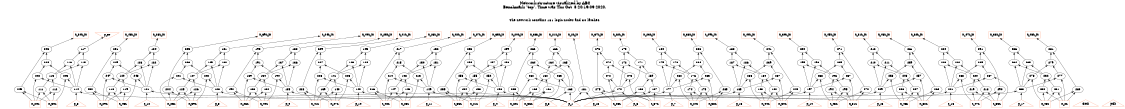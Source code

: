 # Network structure generated by ABC

digraph network {
size = "7.5,10";
center = true;
edge [dir = back];

{
  node [shape = plaintext];
  edge [style = invis];
  LevelTitle1 [label=""];
  LevelTitle2 [label=""];
  Level5 [label = ""];
  Level4 [label = ""];
  Level3 [label = ""];
  Level2 [label = ""];
  Level1 [label = ""];
  Level0 [label = ""];
  LevelTitle1 ->  LevelTitle2 ->  Level5 ->  Level4 ->  Level3 ->  Level2 ->  Level1 ->  Level0;
}

{
  rank = same;
  LevelTitle1;
  title1 [shape=plaintext,
          fontsize=20,
          fontname = "Times-Roman",
          label="Network structure visualized by ABC\nBenchmark \"top\". Time was Thu Oct  8 20:19:09 2020. "
         ];
}

{
  rank = same;
  LevelTitle2;
  title2 [shape=plaintext,
          fontsize=18,
          fontname = "Times-Roman",
          label="The network contains 181 logic nodes and 30 latches.\n"
         ];
}

{
  rank = same;
  Level5;
  Node20 [label = "p_50", shape = invtriangle, color = coral, fillcolor = coral];
  Node22 [label = "n_28L_in", shape = box, color = coral, fillcolor = coral];
  Node25 [label = "n_24L_in", shape = box, color = coral, fillcolor = coral];
  Node28 [label = "n_25L_in", shape = box, color = coral, fillcolor = coral];
  Node31 [label = "n_26L_in", shape = box, color = coral, fillcolor = coral];
  Node34 [label = "n_27L_in", shape = box, color = coral, fillcolor = coral];
  Node37 [label = "n_20L_in", shape = box, color = coral, fillcolor = coral];
  Node40 [label = "n_21L_in", shape = box, color = coral, fillcolor = coral];
  Node43 [label = "n_22L_in", shape = box, color = coral, fillcolor = coral];
  Node46 [label = "n_23L_in", shape = box, color = coral, fillcolor = coral];
  Node49 [label = "n_2L_in", shape = box, color = coral, fillcolor = coral];
  Node52 [label = "n_29L_in", shape = box, color = coral, fillcolor = coral];
  Node55 [label = "n_40L_in", shape = box, color = coral, fillcolor = coral];
  Node58 [label = "n_30L_in", shape = box, color = coral, fillcolor = coral];
  Node61 [label = "n_39L_in", shape = box, color = coral, fillcolor = coral];
  Node64 [label = "n_31L_in", shape = box, color = coral, fillcolor = coral];
  Node67 [label = "n_42L_in", shape = box, color = coral, fillcolor = coral];
  Node70 [label = "n_32L_in", shape = box, color = coral, fillcolor = coral];
  Node73 [label = "n_41L_in", shape = box, color = coral, fillcolor = coral];
  Node76 [label = "n_33L_in", shape = box, color = coral, fillcolor = coral];
  Node79 [label = "n_44L_in", shape = box, color = coral, fillcolor = coral];
  Node82 [label = "n_34L_in", shape = box, color = coral, fillcolor = coral];
  Node85 [label = "n_43L_in", shape = box, color = coral, fillcolor = coral];
  Node88 [label = "n_35L_in", shape = box, color = coral, fillcolor = coral];
  Node91 [label = "n_46L_in", shape = box, color = coral, fillcolor = coral];
  Node94 [label = "n_36L_in", shape = box, color = coral, fillcolor = coral];
  Node97 [label = "n_45L_in", shape = box, color = coral, fillcolor = coral];
  Node100 [label = "n_37L_in", shape = box, color = coral, fillcolor = coral];
  Node103 [label = "n_48L_in", shape = box, color = coral, fillcolor = coral];
  Node106 [label = "n_38L_in", shape = box, color = coral, fillcolor = coral];
  Node109 [label = "n_47L_in", shape = box, color = coral, fillcolor = coral];
}

{
  rank = same;
  Level4;
  Node117 [label = "117\n", shape = ellipse];
  Node124 [label = "124\n", shape = ellipse];
  Node131 [label = "131\n", shape = ellipse];
  Node138 [label = "138\n", shape = ellipse];
  Node145 [label = "145\n", shape = ellipse];
  Node152 [label = "152\n", shape = ellipse];
  Node159 [label = "159\n", shape = ellipse];
  Node166 [label = "166\n", shape = ellipse];
  Node173 [label = "173\n", shape = ellipse];
  Node180 [label = "180\n", shape = ellipse];
  Node188 [label = "188\n", shape = ellipse];
  Node193 [label = "193\n", shape = ellipse];
  Node200 [label = "200\n", shape = ellipse];
  Node205 [label = "205\n", shape = ellipse];
  Node212 [label = "212\n", shape = ellipse];
  Node217 [label = "217\n", shape = ellipse];
  Node224 [label = "224\n", shape = ellipse];
  Node229 [label = "229\n", shape = ellipse];
  Node236 [label = "236\n", shape = ellipse];
  Node241 [label = "241\n", shape = ellipse];
  Node246 [label = "246\n", shape = ellipse];
  Node251 [label = "251\n", shape = ellipse];
  Node256 [label = "256\n", shape = ellipse];
  Node261 [label = "261\n", shape = ellipse];
  Node266 [label = "266\n", shape = ellipse];
  Node271 [label = "271\n", shape = ellipse];
  Node276 [label = "276\n", shape = ellipse];
  Node281 [label = "281\n", shape = ellipse];
  Node286 [label = "286\n", shape = ellipse];
  Node291 [label = "291\n", shape = ellipse];
}

{
  rank = same;
  Level3;
  Node115 [label = "115\n", shape = ellipse];
  Node116 [label = "116\n", shape = ellipse];
  Node122 [label = "122\n", shape = ellipse];
  Node123 [label = "123\n", shape = ellipse];
  Node129 [label = "129\n", shape = ellipse];
  Node130 [label = "130\n", shape = ellipse];
  Node136 [label = "136\n", shape = ellipse];
  Node137 [label = "137\n", shape = ellipse];
  Node143 [label = "143\n", shape = ellipse];
  Node144 [label = "144\n", shape = ellipse];
  Node150 [label = "150\n", shape = ellipse];
  Node151 [label = "151\n", shape = ellipse];
  Node157 [label = "157\n", shape = ellipse];
  Node158 [label = "158\n", shape = ellipse];
  Node164 [label = "164\n", shape = ellipse];
  Node165 [label = "165\n", shape = ellipse];
  Node171 [label = "171\n", shape = ellipse];
  Node172 [label = "172\n", shape = ellipse];
  Node178 [label = "178\n", shape = ellipse];
  Node179 [label = "179\n", shape = ellipse];
  Node186 [label = "186\n", shape = ellipse];
  Node187 [label = "187\n", shape = ellipse];
  Node191 [label = "191\n", shape = ellipse];
  Node198 [label = "198\n", shape = ellipse];
  Node199 [label = "199\n", shape = ellipse];
  Node203 [label = "203\n", shape = ellipse];
  Node210 [label = "210\n", shape = ellipse];
  Node211 [label = "211\n", shape = ellipse];
  Node215 [label = "215\n", shape = ellipse];
  Node222 [label = "222\n", shape = ellipse];
  Node223 [label = "223\n", shape = ellipse];
  Node227 [label = "227\n", shape = ellipse];
  Node234 [label = "234\n", shape = ellipse];
  Node235 [label = "235\n", shape = ellipse];
  Node239 [label = "239\n", shape = ellipse];
  Node244 [label = "244\n", shape = ellipse];
  Node249 [label = "249\n", shape = ellipse];
  Node254 [label = "254\n", shape = ellipse];
  Node259 [label = "259\n", shape = ellipse];
  Node264 [label = "264\n", shape = ellipse];
  Node269 [label = "269\n", shape = ellipse];
  Node274 [label = "274\n", shape = ellipse];
  Node279 [label = "279\n", shape = ellipse];
  Node284 [label = "284\n", shape = ellipse];
  Node289 [label = "289\n", shape = ellipse];
}

{
  rank = same;
  Level2;
  Node113 [label = "113\n", shape = ellipse];
  Node120 [label = "120\n", shape = ellipse];
  Node127 [label = "127\n", shape = ellipse];
  Node134 [label = "134\n", shape = ellipse];
  Node141 [label = "141\n", shape = ellipse];
  Node148 [label = "148\n", shape = ellipse];
  Node155 [label = "155\n", shape = ellipse];
  Node162 [label = "162\n", shape = ellipse];
  Node169 [label = "169\n", shape = ellipse];
  Node176 [label = "176\n", shape = ellipse];
  Node184 [label = "184\n", shape = ellipse];
  Node189 [label = "189\n", shape = ellipse];
  Node190 [label = "190\n", shape = ellipse];
  Node196 [label = "196\n", shape = ellipse];
  Node201 [label = "201\n", shape = ellipse];
  Node202 [label = "202\n", shape = ellipse];
  Node208 [label = "208\n", shape = ellipse];
  Node213 [label = "213\n", shape = ellipse];
  Node214 [label = "214\n", shape = ellipse];
  Node220 [label = "220\n", shape = ellipse];
  Node225 [label = "225\n", shape = ellipse];
  Node226 [label = "226\n", shape = ellipse];
  Node232 [label = "232\n", shape = ellipse];
  Node237 [label = "237\n", shape = ellipse];
  Node238 [label = "238\n", shape = ellipse];
  Node242 [label = "242\n", shape = ellipse];
  Node243 [label = "243\n", shape = ellipse];
  Node247 [label = "247\n", shape = ellipse];
  Node248 [label = "248\n", shape = ellipse];
  Node252 [label = "252\n", shape = ellipse];
  Node253 [label = "253\n", shape = ellipse];
  Node257 [label = "257\n", shape = ellipse];
  Node258 [label = "258\n", shape = ellipse];
  Node262 [label = "262\n", shape = ellipse];
  Node263 [label = "263\n", shape = ellipse];
  Node267 [label = "267\n", shape = ellipse];
  Node268 [label = "268\n", shape = ellipse];
  Node272 [label = "272\n", shape = ellipse];
  Node273 [label = "273\n", shape = ellipse];
  Node277 [label = "277\n", shape = ellipse];
  Node278 [label = "278\n", shape = ellipse];
  Node282 [label = "282\n", shape = ellipse];
  Node283 [label = "283\n", shape = ellipse];
  Node287 [label = "287\n", shape = ellipse];
  Node288 [label = "288\n", shape = ellipse];
}

{
  rank = same;
  Level1;
  Node111 [label = "111\n", shape = ellipse];
  Node112 [label = "112\n", shape = ellipse];
  Node114 [label = "114\n", shape = ellipse];
  Node118 [label = "118\n", shape = ellipse];
  Node119 [label = "119\n", shape = ellipse];
  Node121 [label = "121\n", shape = ellipse];
  Node125 [label = "125\n", shape = ellipse];
  Node126 [label = "126\n", shape = ellipse];
  Node128 [label = "128\n", shape = ellipse];
  Node132 [label = "132\n", shape = ellipse];
  Node133 [label = "133\n", shape = ellipse];
  Node135 [label = "135\n", shape = ellipse];
  Node139 [label = "139\n", shape = ellipse];
  Node140 [label = "140\n", shape = ellipse];
  Node142 [label = "142\n", shape = ellipse];
  Node146 [label = "146\n", shape = ellipse];
  Node147 [label = "147\n", shape = ellipse];
  Node149 [label = "149\n", shape = ellipse];
  Node153 [label = "153\n", shape = ellipse];
  Node154 [label = "154\n", shape = ellipse];
  Node156 [label = "156\n", shape = ellipse];
  Node160 [label = "160\n", shape = ellipse];
  Node161 [label = "161\n", shape = ellipse];
  Node163 [label = "163\n", shape = ellipse];
  Node167 [label = "167\n", shape = ellipse];
  Node168 [label = "168\n", shape = ellipse];
  Node170 [label = "170\n", shape = ellipse];
  Node174 [label = "174\n", shape = ellipse];
  Node175 [label = "175\n", shape = ellipse];
  Node177 [label = "177\n", shape = ellipse];
  Node181 [label = "181\n", shape = ellipse];
  Node182 [label = "182\n", shape = ellipse];
  Node183 [label = "183\n", shape = ellipse];
  Node185 [label = "185\n", shape = ellipse];
  Node192 [label = "192\n", shape = ellipse];
  Node194 [label = "194\n", shape = ellipse];
  Node195 [label = "195\n", shape = ellipse];
  Node197 [label = "197\n", shape = ellipse];
  Node204 [label = "204\n", shape = ellipse];
  Node206 [label = "206\n", shape = ellipse];
  Node207 [label = "207\n", shape = ellipse];
  Node209 [label = "209\n", shape = ellipse];
  Node216 [label = "216\n", shape = ellipse];
  Node218 [label = "218\n", shape = ellipse];
  Node219 [label = "219\n", shape = ellipse];
  Node221 [label = "221\n", shape = ellipse];
  Node228 [label = "228\n", shape = ellipse];
  Node230 [label = "230\n", shape = ellipse];
  Node231 [label = "231\n", shape = ellipse];
  Node233 [label = "233\n", shape = ellipse];
  Node240 [label = "240\n", shape = ellipse];
  Node245 [label = "245\n", shape = ellipse];
  Node250 [label = "250\n", shape = ellipse];
  Node255 [label = "255\n", shape = ellipse];
  Node260 [label = "260\n", shape = ellipse];
  Node265 [label = "265\n", shape = ellipse];
  Node270 [label = "270\n", shape = ellipse];
  Node275 [label = "275\n", shape = ellipse];
  Node280 [label = "280\n", shape = ellipse];
  Node285 [label = "285\n", shape = ellipse];
  Node290 [label = "290\n", shape = ellipse];
}

{
  rank = same;
  Level0;
  Node1 [label = "clock", shape = triangle, color = coral, fillcolor = coral];
  Node2 [label = "p_10", shape = triangle, color = coral, fillcolor = coral];
  Node3 [label = "p_12", shape = triangle, color = coral, fillcolor = coral];
  Node4 [label = "p_11", shape = triangle, color = coral, fillcolor = coral];
  Node5 [label = "pclk", shape = triangle, color = coral, fillcolor = coral];
  Node6 [label = "p_14", shape = triangle, color = coral, fillcolor = coral];
  Node7 [label = "p_13", shape = triangle, color = coral, fillcolor = coral];
  Node8 [label = "p_16", shape = triangle, color = coral, fillcolor = coral];
  Node9 [label = "p_15", shape = triangle, color = coral, fillcolor = coral];
  Node10 [label = "p_9", shape = triangle, color = coral, fillcolor = coral];
  Node11 [label = "p_18", shape = triangle, color = coral, fillcolor = coral];
  Node12 [label = "p_8", shape = triangle, color = coral, fillcolor = coral];
  Node13 [label = "p_17", shape = triangle, color = coral, fillcolor = coral];
  Node14 [label = "p_7", shape = triangle, color = coral, fillcolor = coral];
  Node15 [label = "p_6", shape = triangle, color = coral, fillcolor = coral];
  Node16 [label = "p_5", shape = triangle, color = coral, fillcolor = coral];
  Node17 [label = "p_4", shape = triangle, color = coral, fillcolor = coral];
  Node18 [label = "p_3", shape = triangle, color = coral, fillcolor = coral];
  Node19 [label = "p_1", shape = triangle, color = coral, fillcolor = coral];
  Node23 [label = "n_28L", shape = box, color = coral, fillcolor = coral];
  Node26 [label = "n_24L", shape = box, color = coral, fillcolor = coral];
  Node29 [label = "n_25L", shape = box, color = coral, fillcolor = coral];
  Node32 [label = "n_26L", shape = box, color = coral, fillcolor = coral];
  Node35 [label = "n_27L", shape = box, color = coral, fillcolor = coral];
  Node38 [label = "n_20L", shape = box, color = coral, fillcolor = coral];
  Node41 [label = "n_21L", shape = box, color = coral, fillcolor = coral];
  Node44 [label = "n_22L", shape = box, color = coral, fillcolor = coral];
  Node47 [label = "n_23L", shape = box, color = coral, fillcolor = coral];
  Node50 [label = "n_2L", shape = box, color = coral, fillcolor = coral];
  Node53 [label = "n_29L", shape = box, color = coral, fillcolor = coral];
  Node56 [label = "n_40L", shape = box, color = coral, fillcolor = coral];
  Node59 [label = "n_30L", shape = box, color = coral, fillcolor = coral];
  Node62 [label = "n_39L", shape = box, color = coral, fillcolor = coral];
  Node65 [label = "n_31L", shape = box, color = coral, fillcolor = coral];
  Node68 [label = "n_42L", shape = box, color = coral, fillcolor = coral];
  Node71 [label = "n_32L", shape = box, color = coral, fillcolor = coral];
  Node74 [label = "n_41L", shape = box, color = coral, fillcolor = coral];
  Node77 [label = "n_33L", shape = box, color = coral, fillcolor = coral];
  Node80 [label = "n_44L", shape = box, color = coral, fillcolor = coral];
  Node83 [label = "n_34L", shape = box, color = coral, fillcolor = coral];
  Node86 [label = "n_43L", shape = box, color = coral, fillcolor = coral];
  Node89 [label = "n_35L", shape = box, color = coral, fillcolor = coral];
  Node92 [label = "n_46L", shape = box, color = coral, fillcolor = coral];
  Node95 [label = "n_36L", shape = box, color = coral, fillcolor = coral];
  Node98 [label = "n_45L", shape = box, color = coral, fillcolor = coral];
  Node101 [label = "n_37L", shape = box, color = coral, fillcolor = coral];
  Node104 [label = "n_48L", shape = box, color = coral, fillcolor = coral];
  Node107 [label = "n_38L", shape = box, color = coral, fillcolor = coral];
  Node110 [label = "n_47L", shape = box, color = coral, fillcolor = coral];
}

title1 -> title2 [style = invis];
title2 -> Node20 [style = invis];
title2 -> Node22 [style = invis];
title2 -> Node25 [style = invis];
title2 -> Node28 [style = invis];
title2 -> Node31 [style = invis];
title2 -> Node34 [style = invis];
title2 -> Node37 [style = invis];
title2 -> Node40 [style = invis];
title2 -> Node43 [style = invis];
title2 -> Node46 [style = invis];
title2 -> Node49 [style = invis];
title2 -> Node52 [style = invis];
title2 -> Node55 [style = invis];
title2 -> Node58 [style = invis];
title2 -> Node61 [style = invis];
title2 -> Node64 [style = invis];
title2 -> Node67 [style = invis];
title2 -> Node70 [style = invis];
title2 -> Node73 [style = invis];
title2 -> Node76 [style = invis];
title2 -> Node79 [style = invis];
title2 -> Node82 [style = invis];
title2 -> Node85 [style = invis];
title2 -> Node88 [style = invis];
title2 -> Node91 [style = invis];
title2 -> Node94 [style = invis];
title2 -> Node97 [style = invis];
title2 -> Node100 [style = invis];
title2 -> Node103 [style = invis];
title2 -> Node106 [style = invis];
title2 -> Node109 [style = invis];
Node20 -> Node117 [style = solid];
Node22 -> Node124 [style = solid];
Node25 -> Node131 [style = solid];
Node28 -> Node138 [style = solid];
Node31 -> Node145 [style = solid];
Node34 -> Node152 [style = solid];
Node37 -> Node159 [style = solid];
Node40 -> Node166 [style = solid];
Node43 -> Node173 [style = solid];
Node46 -> Node180 [style = solid];
Node49 -> Node181 [style = solid];
Node52 -> Node188 [style = solid];
Node55 -> Node193 [style = solid];
Node58 -> Node200 [style = solid];
Node61 -> Node205 [style = solid];
Node64 -> Node212 [style = solid];
Node67 -> Node217 [style = solid];
Node70 -> Node224 [style = solid];
Node73 -> Node229 [style = solid];
Node76 -> Node236 [style = solid];
Node79 -> Node241 [style = solid];
Node82 -> Node246 [style = solid];
Node85 -> Node251 [style = solid];
Node88 -> Node256 [style = solid];
Node91 -> Node261 [style = solid];
Node94 -> Node266 [style = solid];
Node97 -> Node271 [style = solid];
Node100 -> Node276 [style = solid];
Node103 -> Node281 [style = solid];
Node106 -> Node286 [style = solid];
Node109 -> Node291 [style = solid];
Node111 -> Node38 [style = solid];
Node111 -> Node83 [style = solid];
Node112 -> Node38 [style = solid];
Node112 -> Node83 [style = solid];
Node113 -> Node111 [style = solid];
Node113 -> Node112 [style = solid];
Node114 -> Node18 [style = solid];
Node114 -> Node19 [style = solid];
Node115 -> Node113 [style = solid];
Node115 -> Node114 [style = solid];
Node116 -> Node113 [style = solid];
Node116 -> Node114 [style = solid];
Node117 -> Node115 [style = solid];
Node117 -> Node116 [style = solid];
Node118 -> Node53 [style = solid];
Node118 -> Node86 [style = solid];
Node119 -> Node53 [style = solid];
Node119 -> Node86 [style = solid];
Node120 -> Node118 [style = solid];
Node120 -> Node119 [style = solid];
Node121 -> Node3 [style = solid];
Node121 -> Node19 [style = solid];
Node122 -> Node120 [style = solid];
Node122 -> Node121 [style = solid];
Node123 -> Node120 [style = solid];
Node123 -> Node121 [style = solid];
Node124 -> Node122 [style = solid];
Node124 -> Node123 [style = solid];
Node125 -> Node29 [style = solid];
Node125 -> Node62 [style = solid];
Node126 -> Node29 [style = solid];
Node126 -> Node62 [style = solid];
Node127 -> Node125 [style = solid];
Node127 -> Node126 [style = solid];
Node128 -> Node12 [style = solid];
Node128 -> Node19 [style = solid];
Node129 -> Node127 [style = solid];
Node129 -> Node128 [style = solid];
Node130 -> Node127 [style = solid];
Node130 -> Node128 [style = solid];
Node131 -> Node129 [style = solid];
Node131 -> Node130 [style = solid];
Node132 -> Node32 [style = solid];
Node132 -> Node56 [style = solid];
Node133 -> Node32 [style = solid];
Node133 -> Node56 [style = solid];
Node134 -> Node132 [style = solid];
Node134 -> Node133 [style = solid];
Node135 -> Node10 [style = solid];
Node135 -> Node19 [style = solid];
Node136 -> Node134 [style = solid];
Node136 -> Node135 [style = solid];
Node137 -> Node134 [style = solid];
Node137 -> Node135 [style = solid];
Node138 -> Node136 [style = solid];
Node138 -> Node137 [style = solid];
Node139 -> Node35 [style = solid];
Node139 -> Node74 [style = solid];
Node140 -> Node35 [style = solid];
Node140 -> Node74 [style = solid];
Node141 -> Node139 [style = solid];
Node141 -> Node140 [style = solid];
Node142 -> Node2 [style = solid];
Node142 -> Node19 [style = solid];
Node143 -> Node141 [style = solid];
Node143 -> Node142 [style = solid];
Node144 -> Node141 [style = solid];
Node144 -> Node142 [style = solid];
Node145 -> Node143 [style = solid];
Node145 -> Node144 [style = solid];
Node146 -> Node23 [style = solid];
Node146 -> Node68 [style = solid];
Node147 -> Node23 [style = solid];
Node147 -> Node68 [style = solid];
Node148 -> Node146 [style = solid];
Node148 -> Node147 [style = solid];
Node149 -> Node4 [style = solid];
Node149 -> Node19 [style = solid];
Node150 -> Node148 [style = solid];
Node150 -> Node149 [style = solid];
Node151 -> Node148 [style = solid];
Node151 -> Node149 [style = solid];
Node152 -> Node150 [style = solid];
Node152 -> Node151 [style = solid];
Node153 -> Node41 [style = solid];
Node153 -> Node89 [style = solid];
Node154 -> Node41 [style = solid];
Node154 -> Node89 [style = solid];
Node155 -> Node153 [style = solid];
Node155 -> Node154 [style = solid];
Node156 -> Node17 [style = solid];
Node156 -> Node19 [style = solid];
Node157 -> Node155 [style = solid];
Node157 -> Node156 [style = solid];
Node158 -> Node155 [style = solid];
Node158 -> Node156 [style = solid];
Node159 -> Node157 [style = solid];
Node159 -> Node158 [style = solid];
Node160 -> Node44 [style = solid];
Node160 -> Node95 [style = solid];
Node161 -> Node44 [style = solid];
Node161 -> Node95 [style = solid];
Node162 -> Node160 [style = solid];
Node162 -> Node161 [style = solid];
Node163 -> Node16 [style = solid];
Node163 -> Node19 [style = solid];
Node164 -> Node162 [style = solid];
Node164 -> Node163 [style = solid];
Node165 -> Node162 [style = solid];
Node165 -> Node163 [style = solid];
Node166 -> Node164 [style = solid];
Node166 -> Node165 [style = solid];
Node167 -> Node47 [style = solid];
Node167 -> Node101 [style = solid];
Node168 -> Node47 [style = solid];
Node168 -> Node101 [style = solid];
Node169 -> Node167 [style = solid];
Node169 -> Node168 [style = solid];
Node170 -> Node15 [style = solid];
Node170 -> Node19 [style = solid];
Node171 -> Node169 [style = solid];
Node171 -> Node170 [style = solid];
Node172 -> Node169 [style = solid];
Node172 -> Node170 [style = solid];
Node173 -> Node171 [style = solid];
Node173 -> Node172 [style = solid];
Node174 -> Node26 [style = solid];
Node174 -> Node107 [style = solid];
Node175 -> Node26 [style = solid];
Node175 -> Node107 [style = solid];
Node176 -> Node174 [style = solid];
Node176 -> Node175 [style = solid];
Node177 -> Node14 [style = solid];
Node177 -> Node19 [style = solid];
Node178 -> Node176 [style = solid];
Node178 -> Node177 [style = solid];
Node179 -> Node176 [style = solid];
Node179 -> Node177 [style = solid];
Node180 -> Node178 [style = solid];
Node180 -> Node179 [style = solid];
Node181 -> Node11 [style = solid];
Node181 -> Node19 [style = solid];
Node182 -> Node59 [style = solid];
Node182 -> Node80 [style = solid];
Node183 -> Node59 [style = solid];
Node183 -> Node80 [style = solid];
Node184 -> Node182 [style = solid];
Node184 -> Node183 [style = solid];
Node185 -> Node7 [style = solid];
Node185 -> Node19 [style = solid];
Node186 -> Node184 [style = solid];
Node186 -> Node185 [style = solid];
Node187 -> Node184 [style = solid];
Node187 -> Node185 [style = solid];
Node188 -> Node186 [style = solid];
Node188 -> Node187 [style = solid];
Node189 -> Node32 [style = solid];
Node189 -> Node135 [style = solid];
Node190 -> Node56 [style = solid];
Node190 -> Node135 [style = solid];
Node191 -> Node189 [style = solid];
Node191 -> Node190 [style = solid];
Node192 -> Node32 [style = solid];
Node192 -> Node56 [style = solid];
Node193 -> Node191 [style = solid];
Node193 -> Node192 [style = solid];
Node194 -> Node65 [style = solid];
Node194 -> Node98 [style = solid];
Node195 -> Node65 [style = solid];
Node195 -> Node98 [style = solid];
Node196 -> Node194 [style = solid];
Node196 -> Node195 [style = solid];
Node197 -> Node6 [style = solid];
Node197 -> Node19 [style = solid];
Node198 -> Node196 [style = solid];
Node198 -> Node197 [style = solid];
Node199 -> Node196 [style = solid];
Node199 -> Node197 [style = solid];
Node200 -> Node198 [style = solid];
Node200 -> Node199 [style = solid];
Node201 -> Node29 [style = solid];
Node201 -> Node128 [style = solid];
Node202 -> Node62 [style = solid];
Node202 -> Node128 [style = solid];
Node203 -> Node201 [style = solid];
Node203 -> Node202 [style = solid];
Node204 -> Node29 [style = solid];
Node204 -> Node62 [style = solid];
Node205 -> Node203 [style = solid];
Node205 -> Node204 [style = solid];
Node206 -> Node71 [style = solid];
Node206 -> Node92 [style = solid];
Node207 -> Node71 [style = solid];
Node207 -> Node92 [style = solid];
Node208 -> Node206 [style = solid];
Node208 -> Node207 [style = solid];
Node209 -> Node9 [style = solid];
Node209 -> Node19 [style = solid];
Node210 -> Node208 [style = solid];
Node210 -> Node209 [style = solid];
Node211 -> Node208 [style = solid];
Node211 -> Node209 [style = solid];
Node212 -> Node210 [style = solid];
Node212 -> Node211 [style = solid];
Node213 -> Node23 [style = solid];
Node213 -> Node149 [style = solid];
Node214 -> Node68 [style = solid];
Node214 -> Node149 [style = solid];
Node215 -> Node213 [style = solid];
Node215 -> Node214 [style = solid];
Node216 -> Node23 [style = solid];
Node216 -> Node68 [style = solid];
Node217 -> Node215 [style = solid];
Node217 -> Node216 [style = solid];
Node218 -> Node77 [style = solid];
Node218 -> Node110 [style = solid];
Node219 -> Node77 [style = solid];
Node219 -> Node110 [style = solid];
Node220 -> Node218 [style = solid];
Node220 -> Node219 [style = solid];
Node221 -> Node8 [style = solid];
Node221 -> Node19 [style = solid];
Node222 -> Node220 [style = solid];
Node222 -> Node221 [style = solid];
Node223 -> Node220 [style = solid];
Node223 -> Node221 [style = solid];
Node224 -> Node222 [style = solid];
Node224 -> Node223 [style = solid];
Node225 -> Node35 [style = solid];
Node225 -> Node142 [style = solid];
Node226 -> Node74 [style = solid];
Node226 -> Node142 [style = solid];
Node227 -> Node225 [style = solid];
Node227 -> Node226 [style = solid];
Node228 -> Node35 [style = solid];
Node228 -> Node74 [style = solid];
Node229 -> Node227 [style = solid];
Node229 -> Node228 [style = solid];
Node230 -> Node50 [style = solid];
Node230 -> Node104 [style = solid];
Node231 -> Node50 [style = solid];
Node231 -> Node104 [style = solid];
Node232 -> Node230 [style = solid];
Node232 -> Node231 [style = solid];
Node233 -> Node13 [style = solid];
Node233 -> Node19 [style = solid];
Node234 -> Node232 [style = solid];
Node234 -> Node233 [style = solid];
Node235 -> Node232 [style = solid];
Node235 -> Node233 [style = solid];
Node236 -> Node234 [style = solid];
Node236 -> Node235 [style = solid];
Node237 -> Node59 [style = solid];
Node237 -> Node185 [style = solid];
Node238 -> Node80 [style = solid];
Node238 -> Node185 [style = solid];
Node239 -> Node237 [style = solid];
Node239 -> Node238 [style = solid];
Node240 -> Node59 [style = solid];
Node240 -> Node80 [style = solid];
Node241 -> Node239 [style = solid];
Node241 -> Node240 [style = solid];
Node242 -> Node38 [style = solid];
Node242 -> Node114 [style = solid];
Node243 -> Node83 [style = solid];
Node243 -> Node114 [style = solid];
Node244 -> Node242 [style = solid];
Node244 -> Node243 [style = solid];
Node245 -> Node38 [style = solid];
Node245 -> Node83 [style = solid];
Node246 -> Node244 [style = solid];
Node246 -> Node245 [style = solid];
Node247 -> Node53 [style = solid];
Node247 -> Node121 [style = solid];
Node248 -> Node86 [style = solid];
Node248 -> Node121 [style = solid];
Node249 -> Node247 [style = solid];
Node249 -> Node248 [style = solid];
Node250 -> Node53 [style = solid];
Node250 -> Node86 [style = solid];
Node251 -> Node249 [style = solid];
Node251 -> Node250 [style = solid];
Node252 -> Node41 [style = solid];
Node252 -> Node156 [style = solid];
Node253 -> Node89 [style = solid];
Node253 -> Node156 [style = solid];
Node254 -> Node252 [style = solid];
Node254 -> Node253 [style = solid];
Node255 -> Node41 [style = solid];
Node255 -> Node89 [style = solid];
Node256 -> Node254 [style = solid];
Node256 -> Node255 [style = solid];
Node257 -> Node71 [style = solid];
Node257 -> Node209 [style = solid];
Node258 -> Node92 [style = solid];
Node258 -> Node209 [style = solid];
Node259 -> Node257 [style = solid];
Node259 -> Node258 [style = solid];
Node260 -> Node71 [style = solid];
Node260 -> Node92 [style = solid];
Node261 -> Node259 [style = solid];
Node261 -> Node260 [style = solid];
Node262 -> Node44 [style = solid];
Node262 -> Node163 [style = solid];
Node263 -> Node95 [style = solid];
Node263 -> Node163 [style = solid];
Node264 -> Node262 [style = solid];
Node264 -> Node263 [style = solid];
Node265 -> Node44 [style = solid];
Node265 -> Node95 [style = solid];
Node266 -> Node264 [style = solid];
Node266 -> Node265 [style = solid];
Node267 -> Node65 [style = solid];
Node267 -> Node197 [style = solid];
Node268 -> Node98 [style = solid];
Node268 -> Node197 [style = solid];
Node269 -> Node267 [style = solid];
Node269 -> Node268 [style = solid];
Node270 -> Node65 [style = solid];
Node270 -> Node98 [style = solid];
Node271 -> Node269 [style = solid];
Node271 -> Node270 [style = solid];
Node272 -> Node47 [style = solid];
Node272 -> Node170 [style = solid];
Node273 -> Node101 [style = solid];
Node273 -> Node170 [style = solid];
Node274 -> Node272 [style = solid];
Node274 -> Node273 [style = solid];
Node275 -> Node47 [style = solid];
Node275 -> Node101 [style = solid];
Node276 -> Node274 [style = solid];
Node276 -> Node275 [style = solid];
Node277 -> Node50 [style = solid];
Node277 -> Node233 [style = solid];
Node278 -> Node104 [style = solid];
Node278 -> Node233 [style = solid];
Node279 -> Node277 [style = solid];
Node279 -> Node278 [style = solid];
Node280 -> Node50 [style = solid];
Node280 -> Node104 [style = solid];
Node281 -> Node279 [style = solid];
Node281 -> Node280 [style = solid];
Node282 -> Node26 [style = solid];
Node282 -> Node177 [style = solid];
Node283 -> Node107 [style = solid];
Node283 -> Node177 [style = solid];
Node284 -> Node282 [style = solid];
Node284 -> Node283 [style = solid];
Node285 -> Node26 [style = solid];
Node285 -> Node107 [style = solid];
Node286 -> Node284 [style = solid];
Node286 -> Node285 [style = solid];
Node287 -> Node77 [style = solid];
Node287 -> Node221 [style = solid];
Node288 -> Node110 [style = solid];
Node288 -> Node221 [style = solid];
Node289 -> Node287 [style = solid];
Node289 -> Node288 [style = solid];
Node290 -> Node77 [style = solid];
Node290 -> Node110 [style = solid];
Node291 -> Node289 [style = solid];
Node291 -> Node290 [style = solid];
}

